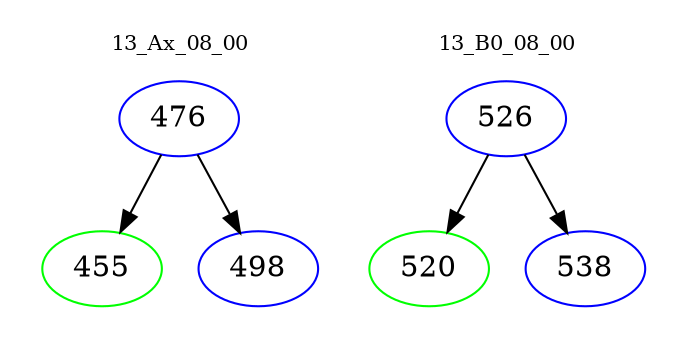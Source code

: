 digraph{
subgraph cluster_0 {
color = white
label = "13_Ax_08_00";
fontsize=10;
T0_476 [label="476", color="blue"]
T0_476 -> T0_455 [color="black"]
T0_455 [label="455", color="green"]
T0_476 -> T0_498 [color="black"]
T0_498 [label="498", color="blue"]
}
subgraph cluster_1 {
color = white
label = "13_B0_08_00";
fontsize=10;
T1_526 [label="526", color="blue"]
T1_526 -> T1_520 [color="black"]
T1_520 [label="520", color="green"]
T1_526 -> T1_538 [color="black"]
T1_538 [label="538", color="blue"]
}
}
